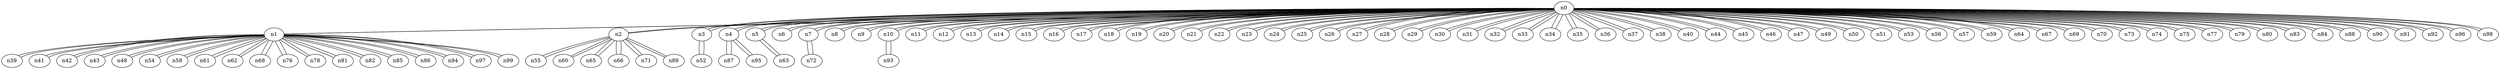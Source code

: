 graph {
n0;
n1;
n2;
n3;
n4;
n5;
n6;
n7;
n8;
n9;
n10;
n11;
n12;
n13;
n14;
n15;
n16;
n17;
n18;
n19;
n20;
n21;
n22;
n23;
n24;
n25;
n26;
n27;
n28;
n29;
n30;
n31;
n32;
n33;
n34;
n35;
n36;
n37;
n38;
n39;
n40;
n41;
n42;
n43;
n44;
n45;
n46;
n47;
n48;
n49;
n50;
n51;
n52;
n53;
n54;
n55;
n56;
n57;
n58;
n59;
n60;
n61;
n62;
n63;
n64;
n65;
n66;
n67;
n68;
n69;
n70;
n71;
n72;
n73;
n74;
n75;
n76;
n77;
n78;
n79;
n80;
n81;
n82;
n83;
n84;
n85;
n86;
n87;
n88;
n89;
n90;
n91;
n92;
n93;
n94;
n95;
n96;
n97;
n98;
n99;
n0 -- n14;
n0 -- n32;
n0 -- n64;
n0 -- n56;
n0 -- n88;
n0 -- n46;
n0 -- n25;
n0 -- n96;
n0 -- n49;
n0 -- n24;
n0 -- n83;
n0 -- n79;
n0 -- n28;
n0 -- n18;
n0 -- n50;
n0 -- n37;
n0 -- n36;
n0 -- n38;
n0 -- n53;
n0 -- n22;
n0 -- n80;
n0 -- n19;
n0 -- n44;
n0 -- n21;
n0 -- n12;
n0 -- n33;
n0 -- n20;
n0 -- n15;
n0 -- n98;
n0 -- n2;
n0 -- n35;
n0 -- n31;
n0 -- n40;
n0 -- n16;
n0 -- n27;
n0 -- n11;
n0 -- n1;
n0 -- n77;
n0 -- n57;
n0 -- n5;
n0 -- n51;
n0 -- n17;
n0 -- n70;
n0 -- n23;
n0 -- n10;
n0 -- n7;
n0 -- n69;
n0 -- n8;
n0 -- n74;
n0 -- n90;
n0 -- n3;
n0 -- n4;
n0 -- n34;
n0 -- n73;
n0 -- n92;
n0 -- n29;
n0 -- n26;
n0 -- n84;
n0 -- n6;
n0 -- n47;
n0 -- n30;
n0 -- n67;
n0 -- n9;
n0 -- n75;
n0 -- n59;
n0 -- n45;
n0 -- n13;
n0 -- n91;
n1 -- n86;
n1 -- n58;
n1 -- n61;
n1 -- n43;
n1 -- n82;
n1 -- n62;
n1 -- n76;
n1 -- n0;
n1 -- n97;
n1 -- n68;
n1 -- n54;
n1 -- n48;
n1 -- n78;
n1 -- n85;
n1 -- n99;
n1 -- n41;
n1 -- n94;
n1 -- n81;
n1 -- n39;
n1 -- n42;
n2 -- n89;
n2 -- n65;
n2 -- n60;
n2 -- n55;
n2 -- n0;
n2 -- n66;
n2 -- n71;
n3 -- n52;
n3 -- n0;
n4 -- n87;
n4 -- n0;
n4 -- n95;
n5 -- n0;
n5 -- n63;
n6 -- n0;
n7 -- n0;
n7 -- n72;
n8 -- n0;
n9 -- n0;
n10 -- n0;
n10 -- n93;
n11 -- n0;
n12 -- n0;
n13 -- n0;
n14 -- n0;
n15 -- n0;
n16 -- n0;
n17 -- n0;
n18 -- n0;
n19 -- n0;
n20 -- n0;
n21 -- n0;
n22 -- n0;
n23 -- n0;
n24 -- n0;
n25 -- n0;
n26 -- n0;
n27 -- n0;
n28 -- n0;
n29 -- n0;
n30 -- n0;
n31 -- n0;
n32 -- n0;
n33 -- n0;
n34 -- n0;
n35 -- n0;
n36 -- n0;
n37 -- n0;
n38 -- n0;
n39 -- n1;
n40 -- n0;
n41 -- n1;
n42 -- n1;
n43 -- n1;
n44 -- n0;
n45 -- n0;
n46 -- n0;
n47 -- n0;
n48 -- n1;
n49 -- n0;
n50 -- n0;
n51 -- n0;
n52 -- n3;
n53 -- n0;
n54 -- n1;
n55 -- n2;
n56 -- n0;
n57 -- n0;
n58 -- n1;
n59 -- n0;
n60 -- n2;
n61 -- n1;
n62 -- n1;
n63 -- n5;
n64 -- n0;
n65 -- n2;
n66 -- n2;
n67 -- n0;
n68 -- n1;
n69 -- n0;
n70 -- n0;
n71 -- n2;
n72 -- n7;
n73 -- n0;
n74 -- n0;
n75 -- n0;
n76 -- n1;
n77 -- n0;
n78 -- n1;
n79 -- n0;
n80 -- n0;
n81 -- n1;
n82 -- n1;
n83 -- n0;
n84 -- n0;
n85 -- n1;
n86 -- n1;
n87 -- n4;
n88 -- n0;
n89 -- n2;
n90 -- n0;
n91 -- n0;
n92 -- n0;
n93 -- n10;
n94 -- n1;
n95 -- n4;
n96 -- n0;
n97 -- n1;
n98 -- n0;
n99 -- n1;
}
